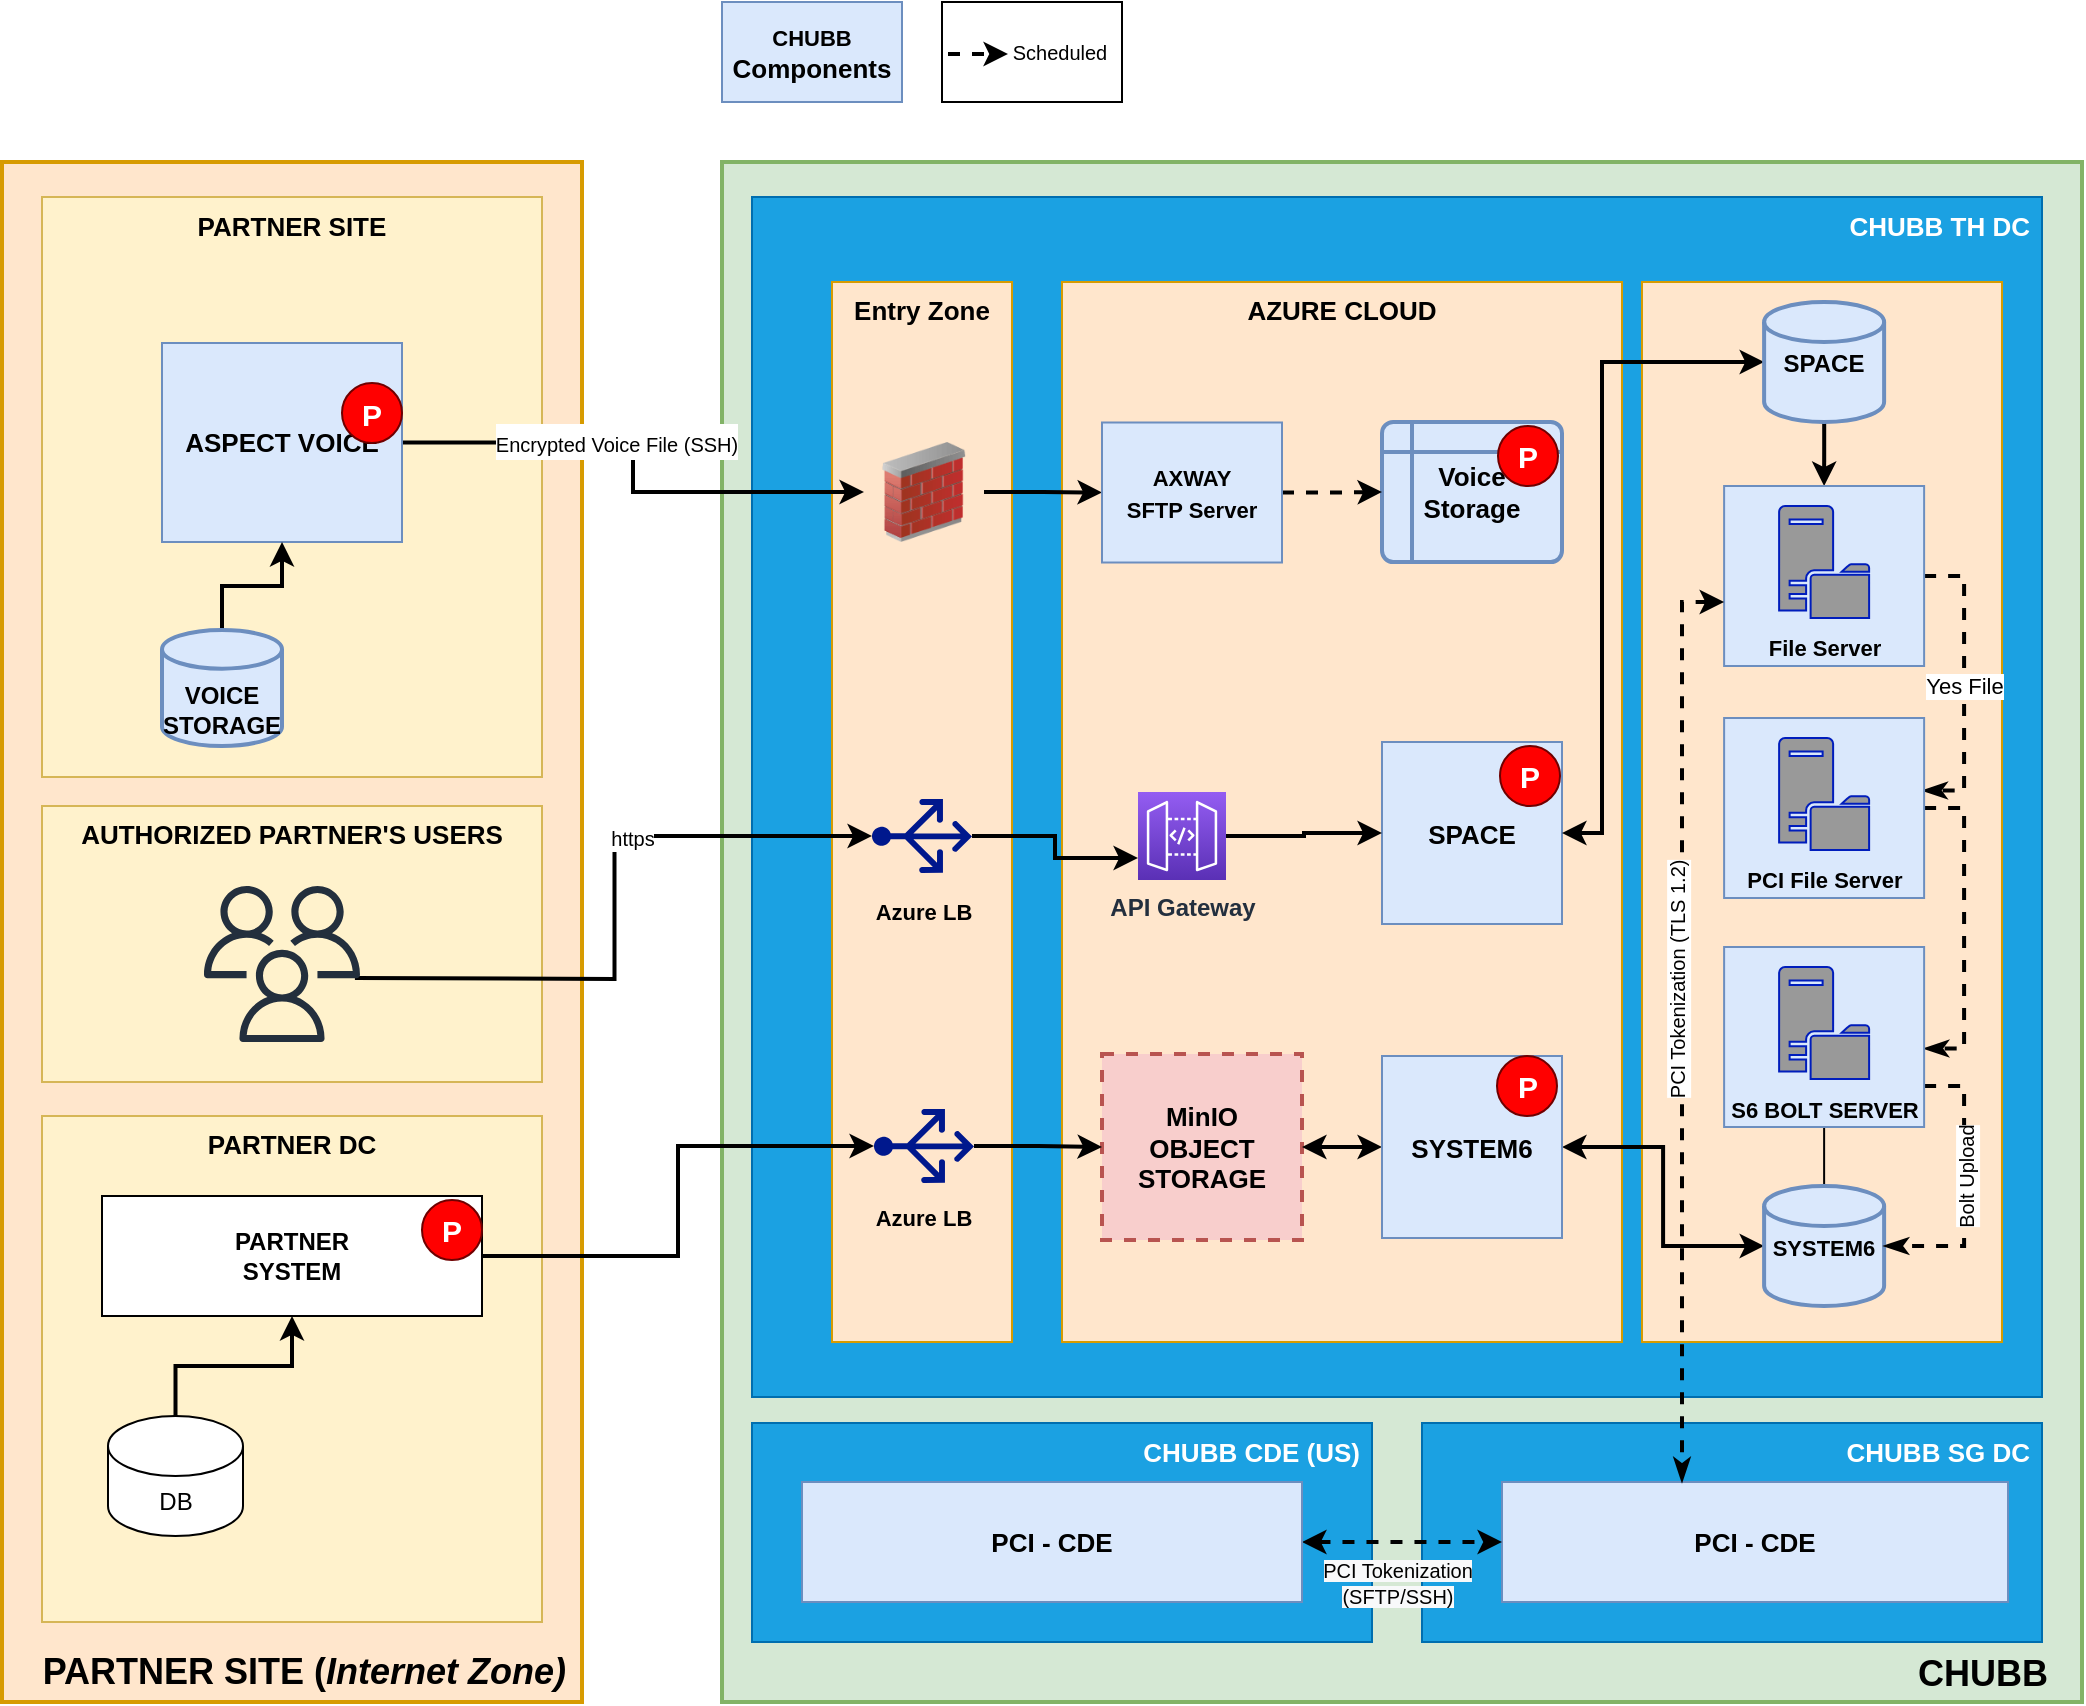 <mxfile version="18.2.0" type="github" pages="2">
  <diagram id="LbMPbOLTLOJZ_oI8mEUt" name="Page-1">
    <mxGraphModel dx="2881" dy="1089" grid="1" gridSize="10" guides="1" tooltips="1" connect="1" arrows="1" fold="1" page="1" pageScale="1" pageWidth="850" pageHeight="1100" math="0" shadow="0">
      <root>
        <mxCell id="0" />
        <mxCell id="1" parent="0" />
        <mxCell id="9tez9ft2qDIEydrpd0BH-69" value="" style="rounded=0;whiteSpace=wrap;html=1;fontSize=13;fontStyle=1" vertex="1" parent="1">
          <mxGeometry x="350" y="160" width="90" height="50" as="geometry" />
        </mxCell>
        <mxCell id="60L3j7kGqlktmhBH0rx--8" value="&lt;div style=&quot;&quot;&gt;&lt;span style=&quot;background-color: initial; font-size: 18px;&quot;&gt;&lt;b&gt;PARTNER SITE (&lt;i&gt;Internet Zone)&lt;/i&gt;&lt;/b&gt;&lt;/span&gt;&lt;/div&gt;" style="rounded=0;whiteSpace=wrap;html=1;fillColor=#ffe6cc;strokeColor=#d79b00;verticalAlign=bottom;align=right;spacingRight=6;spacingBottom=1;strokeWidth=2;" parent="1" vertex="1">
          <mxGeometry x="-120" y="240" width="290" height="770" as="geometry" />
        </mxCell>
        <mxCell id="60L3j7kGqlktmhBH0rx--2" value="PARTNER DC" style="rounded=0;whiteSpace=wrap;html=1;verticalAlign=top;fontStyle=1;fontSize=13;fillColor=#fff2cc;strokeColor=#d6b656;" parent="1" vertex="1">
          <mxGeometry x="-100" y="717" width="250" height="253" as="geometry" />
        </mxCell>
        <mxCell id="9tez9ft2qDIEydrpd0BH-59" style="edgeStyle=orthogonalEdgeStyle;rounded=0;orthogonalLoop=1;jettySize=auto;html=1;entryX=0.5;entryY=1;entryDx=0;entryDy=0;fontSize=13;fontColor=#000000;startArrow=none;startFill=0;strokeWidth=2;" edge="1" parent="1" source="60L3j7kGqlktmhBH0rx--3" target="60L3j7kGqlktmhBH0rx--6">
          <mxGeometry relative="1" as="geometry" />
        </mxCell>
        <mxCell id="60L3j7kGqlktmhBH0rx--3" value="DB" style="shape=cylinder3;whiteSpace=wrap;html=1;boundedLbl=1;backgroundOutline=1;size=15;" parent="1" vertex="1">
          <mxGeometry x="-67" y="867" width="67.5" height="60" as="geometry" />
        </mxCell>
        <mxCell id="60L3j7kGqlktmhBH0rx--6" value="&lt;b&gt;PARTNER&lt;br&gt;SYSTEM&lt;br&gt;&lt;/b&gt;" style="rounded=0;whiteSpace=wrap;html=1;" parent="1" vertex="1">
          <mxGeometry x="-70" y="757" width="190" height="60" as="geometry" />
        </mxCell>
        <mxCell id="60L3j7kGqlktmhBH0rx--12" value="CHUBB" style="rounded=0;whiteSpace=wrap;html=1;fillColor=#d5e8d4;strokeColor=#82b366;verticalAlign=bottom;align=right;fontStyle=1;spacingRight=15;fontSize=18;strokeWidth=2;" parent="1" vertex="1">
          <mxGeometry x="240" y="240" width="680" height="770" as="geometry" />
        </mxCell>
        <mxCell id="60L3j7kGqlktmhBH0rx--14" value="CHUBB TH DC" style="rounded=0;whiteSpace=wrap;html=1;verticalAlign=top;fontStyle=1;fontSize=13;fillColor=#1ba1e2;strokeColor=#006EAF;align=right;spacingRight=4;fontColor=#ffffff;" parent="1" vertex="1">
          <mxGeometry x="255.0" y="257.5" width="645" height="600" as="geometry" />
        </mxCell>
        <mxCell id="60L3j7kGqlktmhBH0rx--24" value="Entry Zone" style="rounded=0;whiteSpace=wrap;html=1;verticalAlign=top;fontStyle=1;fontSize=13;fillColor=#ffe6cc;strokeColor=#d79b00;" parent="1" vertex="1">
          <mxGeometry x="295" y="300" width="90" height="530" as="geometry" />
        </mxCell>
        <mxCell id="60L3j7kGqlktmhBH0rx--26" value="AZURE CLOUD" style="rounded=0;whiteSpace=wrap;html=1;verticalAlign=top;fontStyle=1;fontSize=13;fillColor=#ffe6cc;strokeColor=#d79b00;" parent="1" vertex="1">
          <mxGeometry x="410" y="300" width="280" height="530" as="geometry" />
        </mxCell>
        <mxCell id="60L3j7kGqlktmhBH0rx--28" value="" style="rounded=0;whiteSpace=wrap;html=1;verticalAlign=top;fontStyle=1;fontSize=13;fillColor=#ffe6cc;strokeColor=#d79b00;" parent="1" vertex="1">
          <mxGeometry x="700" y="300" width="180" height="530" as="geometry" />
        </mxCell>
        <mxCell id="60L3j7kGqlktmhBH0rx--29" value="SPACE" style="rounded=0;whiteSpace=wrap;html=1;fontSize=13;fillColor=#dae8fc;strokeColor=#6c8ebf;fontStyle=1" parent="1" vertex="1">
          <mxGeometry x="570" y="530" width="90" height="91" as="geometry" />
        </mxCell>
        <mxCell id="60L3j7kGqlktmhBH0rx--31" value="Voice&lt;br&gt;Storage" style="shape=internalStorage;whiteSpace=wrap;html=1;dx=15;dy=15;rounded=1;arcSize=8;strokeWidth=2;fontSize=13;fillColor=#dae8fc;strokeColor=#6c8ebf;fontStyle=1" parent="1" vertex="1">
          <mxGeometry x="570" y="370" width="90" height="70" as="geometry" />
        </mxCell>
        <mxCell id="9tez9ft2qDIEydrpd0BH-7" value="" style="edgeStyle=orthogonalEdgeStyle;rounded=0;orthogonalLoop=1;jettySize=auto;html=1;fontSize=15;fontColor=#000000;" edge="1" parent="1" source="60L3j7kGqlktmhBH0rx--32" target="60L3j7kGqlktmhBH0rx--61">
          <mxGeometry relative="1" as="geometry" />
        </mxCell>
        <mxCell id="9tez9ft2qDIEydrpd0BH-45" style="edgeStyle=orthogonalEdgeStyle;rounded=0;orthogonalLoop=1;jettySize=auto;html=1;fontSize=10;fontColor=#000000;startArrow=classic;startFill=1;strokeWidth=2;" edge="1" parent="1" source="60L3j7kGqlktmhBH0rx--32" target="9tez9ft2qDIEydrpd0BH-44">
          <mxGeometry relative="1" as="geometry" />
        </mxCell>
        <mxCell id="60L3j7kGqlktmhBH0rx--32" value="&lt;b&gt;&lt;span style=&quot;font-size: 11px;&quot;&gt;SYSTEM6&lt;/span&gt;&lt;br&gt;&lt;/b&gt;" style="strokeWidth=2;html=1;shape=mxgraph.flowchart.database;whiteSpace=wrap;fontSize=13;fillColor=#dae8fc;verticalAlign=middle;strokeColor=#6c8ebf;" parent="1" vertex="1">
          <mxGeometry x="761.06" y="752" width="60" height="60" as="geometry" />
        </mxCell>
        <mxCell id="9tez9ft2qDIEydrpd0BH-17" style="edgeStyle=orthogonalEdgeStyle;rounded=0;orthogonalLoop=1;jettySize=auto;html=1;entryX=0.5;entryY=0;entryDx=0;entryDy=0;fontSize=15;fontColor=#000000;strokeWidth=2;" edge="1" parent="1" source="60L3j7kGqlktmhBH0rx--33" target="60L3j7kGqlktmhBH0rx--56">
          <mxGeometry relative="1" as="geometry" />
        </mxCell>
        <mxCell id="9tez9ft2qDIEydrpd0BH-43" style="edgeStyle=orthogonalEdgeStyle;rounded=0;orthogonalLoop=1;jettySize=auto;html=1;entryX=1;entryY=0.5;entryDx=0;entryDy=0;fontSize=10;fontColor=#000000;startArrow=classic;startFill=1;strokeWidth=2;" edge="1" parent="1" source="60L3j7kGqlktmhBH0rx--33" target="60L3j7kGqlktmhBH0rx--29">
          <mxGeometry relative="1" as="geometry">
            <Array as="points">
              <mxPoint x="680" y="340" />
              <mxPoint x="680" y="576" />
            </Array>
          </mxGeometry>
        </mxCell>
        <mxCell id="60L3j7kGqlktmhBH0rx--33" value="&lt;span style=&quot;font-size: 12px;&quot;&gt;&lt;b&gt;SPACE&lt;/b&gt;&lt;/span&gt;" style="strokeWidth=2;html=1;shape=mxgraph.flowchart.database;whiteSpace=wrap;fontSize=13;fillColor=#dae8fc;verticalAlign=middle;strokeColor=#6c8ebf;" parent="1" vertex="1">
          <mxGeometry x="761.06" y="310" width="60" height="60" as="geometry" />
        </mxCell>
        <mxCell id="9tez9ft2qDIEydrpd0BH-55" style="edgeStyle=orthogonalEdgeStyle;rounded=0;orthogonalLoop=1;jettySize=auto;html=1;fontSize=13;fontColor=#000000;startArrow=none;startFill=0;strokeWidth=2;" edge="1" parent="1" source="60L3j7kGqlktmhBH0rx--34" target="60L3j7kGqlktmhBH0rx--29">
          <mxGeometry relative="1" as="geometry" />
        </mxCell>
        <mxCell id="60L3j7kGqlktmhBH0rx--34" value="&lt;b&gt;API Gateway&lt;/b&gt;" style="sketch=0;points=[[0,0,0],[0.25,0,0],[0.5,0,0],[0.75,0,0],[1,0,0],[0,1,0],[0.25,1,0],[0.5,1,0],[0.75,1,0],[1,1,0],[0,0.25,0],[0,0.5,0],[0,0.75,0],[1,0.25,0],[1,0.5,0],[1,0.75,0]];outlineConnect=0;fontColor=#232F3E;gradientColor=#945DF2;gradientDirection=north;fillColor=#5A30B5;strokeColor=#ffffff;dashed=0;verticalLabelPosition=bottom;verticalAlign=top;align=center;html=1;fontSize=12;fontStyle=0;aspect=fixed;shape=mxgraph.aws4.resourceIcon;resIcon=mxgraph.aws4.api_gateway;" parent="1" vertex="1">
          <mxGeometry x="448" y="555" width="44" height="44" as="geometry" />
        </mxCell>
        <mxCell id="60L3j7kGqlktmhBH0rx--41" value="CHUBB SG DC" style="rounded=0;whiteSpace=wrap;html=1;verticalAlign=top;fontStyle=1;fontSize=13;fillColor=#1ba1e2;strokeColor=#006EAF;align=right;spacingRight=4;fontColor=#ffffff;" parent="1" vertex="1">
          <mxGeometry x="590" y="870.5" width="310" height="109.5" as="geometry" />
        </mxCell>
        <mxCell id="60L3j7kGqlktmhBH0rx--42" value="CHUBB CDE (US)" style="rounded=0;whiteSpace=wrap;html=1;verticalAlign=top;fontStyle=1;fontSize=13;fillColor=#1ba1e2;strokeColor=#006EAF;align=right;spacingRight=4;fontColor=#ffffff;" parent="1" vertex="1">
          <mxGeometry x="255" y="870.5" width="310" height="109.5" as="geometry" />
        </mxCell>
        <mxCell id="60L3j7kGqlktmhBH0rx--43" value="&lt;b&gt;PCI - CDE&lt;/b&gt;" style="rounded=0;whiteSpace=wrap;html=1;fontSize=13;fillColor=#dae8fc;strokeColor=#6c8ebf;" parent="1" vertex="1">
          <mxGeometry x="630" y="900" width="253" height="60" as="geometry" />
        </mxCell>
        <mxCell id="9tez9ft2qDIEydrpd0BH-39" style="edgeStyle=orthogonalEdgeStyle;rounded=0;orthogonalLoop=1;jettySize=auto;html=1;entryX=0;entryY=0.5;entryDx=0;entryDy=0;fontSize=11;fontColor=#000000;strokeWidth=2;startArrow=classic;startFill=1;dashed=1;" edge="1" parent="1" source="60L3j7kGqlktmhBH0rx--45" target="60L3j7kGqlktmhBH0rx--43">
          <mxGeometry relative="1" as="geometry" />
        </mxCell>
        <mxCell id="60L3j7kGqlktmhBH0rx--45" value="&lt;b&gt;PCI - CDE&lt;/b&gt;" style="rounded=0;whiteSpace=wrap;html=1;fontSize=13;fillColor=#dae8fc;strokeColor=#6c8ebf;" parent="1" vertex="1">
          <mxGeometry x="280" y="900" width="250" height="60" as="geometry" />
        </mxCell>
        <mxCell id="60L3j7kGqlktmhBH0rx--72" value="Yes File" style="edgeStyle=orthogonalEdgeStyle;rounded=0;orthogonalLoop=1;jettySize=auto;html=1;fontSize=11;startArrow=none;startFill=0;endArrow=classicThin;endFill=1;strokeWidth=2;entryX=0.993;entryY=0.403;entryDx=0;entryDy=0;entryPerimeter=0;dashed=1;" parent="1" source="60L3j7kGqlktmhBH0rx--56" target="60L3j7kGqlktmhBH0rx--58" edge="1">
          <mxGeometry x="0.013" relative="1" as="geometry">
            <Array as="points">
              <mxPoint x="861.06" y="447" />
              <mxPoint x="861.06" y="554" />
            </Array>
            <mxPoint as="offset" />
          </mxGeometry>
        </mxCell>
        <mxCell id="60L3j7kGqlktmhBH0rx--56" value="" style="rounded=0;whiteSpace=wrap;html=1;labelBackgroundColor=default;fontSize=10;strokeColor=#6c8ebf;strokeWidth=1;fillColor=#dae8fc;fontStyle=1" parent="1" vertex="1">
          <mxGeometry x="741.06" y="402" width="100" height="90" as="geometry" />
        </mxCell>
        <mxCell id="60L3j7kGqlktmhBH0rx--57" value="&lt;font color=&quot;#000000&quot; style=&quot;font-size: 11px;&quot;&gt;&lt;b&gt;File Server&lt;/b&gt;&lt;/font&gt;" style="sketch=0;pointerEvents=1;shadow=0;dashed=0;html=1;strokeColor=#001DBC;fillColor=#999999;labelPosition=center;verticalLabelPosition=bottom;verticalAlign=top;outlineConnect=0;align=center;shape=mxgraph.office.servers.file_server;fontSize=13;fontColor=#ffffff;" parent="1" vertex="1">
          <mxGeometry x="768.56" y="412" width="45" height="56" as="geometry" />
        </mxCell>
        <mxCell id="60L3j7kGqlktmhBH0rx--69" style="edgeStyle=orthogonalEdgeStyle;rounded=0;orthogonalLoop=1;jettySize=auto;html=1;entryX=1;entryY=0.564;entryDx=0;entryDy=0;entryPerimeter=0;fontSize=11;startArrow=none;startFill=0;endArrow=classicThin;endFill=1;strokeWidth=2;dashed=1;" parent="1" source="60L3j7kGqlktmhBH0rx--58" target="60L3j7kGqlktmhBH0rx--60" edge="1">
          <mxGeometry relative="1" as="geometry">
            <Array as="points">
              <mxPoint x="861.06" y="563" />
              <mxPoint x="861.06" y="683" />
            </Array>
          </mxGeometry>
        </mxCell>
        <mxCell id="60L3j7kGqlktmhBH0rx--71" style="edgeStyle=orthogonalEdgeStyle;rounded=0;orthogonalLoop=1;jettySize=auto;html=1;fontSize=11;startArrow=classic;startFill=1;endArrow=classicThin;endFill=1;strokeWidth=2;dashed=1;" parent="1" source="60L3j7kGqlktmhBH0rx--56" target="60L3j7kGqlktmhBH0rx--43" edge="1">
          <mxGeometry relative="1" as="geometry">
            <Array as="points">
              <mxPoint x="720" y="460" />
            </Array>
          </mxGeometry>
        </mxCell>
        <mxCell id="60L3j7kGqlktmhBH0rx--81" value="PCI Tokenization (TLS 1.2)" style="edgeLabel;html=1;align=center;verticalAlign=middle;resizable=0;points=[];fontSize=10;rotation=270;" parent="60L3j7kGqlktmhBH0rx--71" vertex="1" connectable="0">
          <mxGeometry x="-0.089" y="-3" relative="1" as="geometry">
            <mxPoint as="offset" />
          </mxGeometry>
        </mxCell>
        <mxCell id="60L3j7kGqlktmhBH0rx--58" value="" style="rounded=0;whiteSpace=wrap;html=1;labelBackgroundColor=default;fontSize=10;strokeColor=#6c8ebf;strokeWidth=1;fillColor=#dae8fc;" parent="1" vertex="1">
          <mxGeometry x="741.06" y="518" width="100" height="90" as="geometry" />
        </mxCell>
        <mxCell id="60L3j7kGqlktmhBH0rx--59" value="&lt;font style=&quot;font-size: 11px;&quot;&gt;&lt;b&gt;PCI File Server&lt;/b&gt;&lt;/font&gt;" style="sketch=0;pointerEvents=1;shadow=0;dashed=0;html=1;strokeColor=#001DBC;fillColor=#999999;labelPosition=center;verticalLabelPosition=bottom;verticalAlign=top;outlineConnect=0;align=center;shape=mxgraph.office.servers.file_server;fontSize=13;" parent="1" vertex="1">
          <mxGeometry x="768.56" y="528" width="45" height="56" as="geometry" />
        </mxCell>
        <mxCell id="60L3j7kGqlktmhBH0rx--74" style="edgeStyle=orthogonalEdgeStyle;rounded=0;orthogonalLoop=1;jettySize=auto;html=1;entryX=1;entryY=0.5;entryDx=0;entryDy=0;entryPerimeter=0;fontSize=10;startArrow=none;startFill=0;endArrow=classicThin;endFill=1;strokeWidth=2;dashed=1;" parent="1" source="60L3j7kGqlktmhBH0rx--60" target="60L3j7kGqlktmhBH0rx--32" edge="1">
          <mxGeometry relative="1" as="geometry">
            <Array as="points">
              <mxPoint x="861.06" y="702" />
              <mxPoint x="861.06" y="782" />
            </Array>
          </mxGeometry>
        </mxCell>
        <mxCell id="60L3j7kGqlktmhBH0rx--75" value="Bolt Upload" style="edgeLabel;html=1;align=center;verticalAlign=middle;resizable=0;points=[];fontSize=10;rotation=270;" parent="60L3j7kGqlktmhBH0rx--74" vertex="1" connectable="0">
          <mxGeometry x="-0.062" y="1" relative="1" as="geometry">
            <mxPoint as="offset" />
          </mxGeometry>
        </mxCell>
        <mxCell id="60L3j7kGqlktmhBH0rx--60" value="" style="rounded=0;whiteSpace=wrap;html=1;labelBackgroundColor=default;fontSize=10;strokeColor=#6c8ebf;strokeWidth=1;fillColor=#dae8fc;" parent="1" vertex="1">
          <mxGeometry x="741.06" y="632.5" width="100" height="90" as="geometry" />
        </mxCell>
        <mxCell id="60L3j7kGqlktmhBH0rx--61" value="&lt;font style=&quot;font-size: 11px;&quot;&gt;&lt;b&gt;S6 BOLT SERVER&lt;/b&gt;&lt;/font&gt;" style="sketch=0;pointerEvents=1;shadow=0;dashed=0;html=1;strokeColor=#001DBC;fillColor=#999999;labelPosition=center;verticalLabelPosition=bottom;verticalAlign=top;outlineConnect=0;align=center;shape=mxgraph.office.servers.file_server;fontSize=13;" parent="1" vertex="1">
          <mxGeometry x="768.56" y="642.5" width="45" height="56" as="geometry" />
        </mxCell>
        <mxCell id="9tez9ft2qDIEydrpd0BH-3" value="&lt;span style=&quot;font-size: 15px;&quot;&gt;P&lt;/span&gt;" style="ellipse;whiteSpace=wrap;html=1;aspect=fixed;fillColor=#FF0000;fontColor=#ffffff;strokeColor=#6F0000;fontSize=15;fontStyle=1" vertex="1" parent="1">
          <mxGeometry x="628" y="372" width="30" height="30" as="geometry" />
        </mxCell>
        <mxCell id="9tez9ft2qDIEydrpd0BH-4" value="PARTNER SITE" style="rounded=0;whiteSpace=wrap;html=1;verticalAlign=top;fontStyle=1;fontSize=13;fillColor=#fff2cc;strokeColor=#d6b656;" vertex="1" parent="1">
          <mxGeometry x="-100" y="257.5" width="250" height="290" as="geometry" />
        </mxCell>
        <mxCell id="9tez9ft2qDIEydrpd0BH-11" style="edgeStyle=orthogonalEdgeStyle;rounded=0;orthogonalLoop=1;jettySize=auto;html=1;entryX=0;entryY=0.5;entryDx=0;entryDy=0;fontSize=15;fontColor=#000000;strokeWidth=2;" edge="1" parent="1" source="9tez9ft2qDIEydrpd0BH-5" target="9tez9ft2qDIEydrpd0BH-10">
          <mxGeometry relative="1" as="geometry" />
        </mxCell>
        <mxCell id="9tez9ft2qDIEydrpd0BH-33" value="&lt;font style=&quot;font-size: 10px;&quot;&gt;Encrypted Voice File (SSH)&lt;/font&gt;" style="edgeLabel;html=1;align=center;verticalAlign=middle;resizable=0;points=[];fontSize=15;fontColor=#000000;" vertex="1" connectable="0" parent="9tez9ft2qDIEydrpd0BH-11">
          <mxGeometry x="-0.167" y="2" relative="1" as="geometry">
            <mxPoint as="offset" />
          </mxGeometry>
        </mxCell>
        <mxCell id="9tez9ft2qDIEydrpd0BH-5" value="&lt;b style=&quot;font-size: 13px;&quot;&gt;ASPECT VOICE&lt;/b&gt;" style="rounded=0;whiteSpace=wrap;html=1;fontSize=13;fillColor=#dae8fc;strokeColor=#6c8ebf;" vertex="1" parent="1">
          <mxGeometry x="-40" y="330.5" width="120" height="99.5" as="geometry" />
        </mxCell>
        <mxCell id="9tez9ft2qDIEydrpd0BH-58" style="edgeStyle=orthogonalEdgeStyle;rounded=0;orthogonalLoop=1;jettySize=auto;html=1;entryX=0.5;entryY=1;entryDx=0;entryDy=0;fontSize=13;fontColor=#000000;startArrow=none;startFill=0;strokeWidth=2;" edge="1" parent="1" source="9tez9ft2qDIEydrpd0BH-6" target="9tez9ft2qDIEydrpd0BH-5">
          <mxGeometry relative="1" as="geometry" />
        </mxCell>
        <mxCell id="9tez9ft2qDIEydrpd0BH-6" value="&lt;span style=&quot;font-size: 12px;&quot;&gt;&lt;b&gt;VOICE&lt;br&gt;STORAGE&lt;/b&gt;&lt;/span&gt;" style="strokeWidth=2;html=1;shape=mxgraph.flowchart.database;whiteSpace=wrap;fontSize=13;fillColor=#dae8fc;verticalAlign=bottom;strokeColor=#6c8ebf;" vertex="1" parent="1">
          <mxGeometry x="-40" y="474" width="60" height="58" as="geometry" />
        </mxCell>
        <mxCell id="9tez9ft2qDIEydrpd0BH-8" value="&lt;span style=&quot;font-size: 15px;&quot;&gt;P&lt;/span&gt;" style="ellipse;whiteSpace=wrap;html=1;aspect=fixed;fillColor=#FF0000;fontColor=#ffffff;strokeColor=#6F0000;fontSize=15;fontStyle=1" vertex="1" parent="1">
          <mxGeometry x="50" y="350.5" width="30" height="30" as="geometry" />
        </mxCell>
        <mxCell id="9tez9ft2qDIEydrpd0BH-35" style="edgeStyle=orthogonalEdgeStyle;rounded=0;orthogonalLoop=1;jettySize=auto;html=1;fontSize=11;fontColor=#000000;strokeWidth=2;" edge="1" parent="1" source="9tez9ft2qDIEydrpd0BH-10" target="9tez9ft2qDIEydrpd0BH-34">
          <mxGeometry relative="1" as="geometry" />
        </mxCell>
        <mxCell id="9tez9ft2qDIEydrpd0BH-10" value="" style="image;html=1;image=img/lib/clip_art/networking/Firewall_02_128x128.png;fontSize=13;fillColor=default;" vertex="1" parent="1">
          <mxGeometry x="311" y="380" width="60" height="50" as="geometry" />
        </mxCell>
        <mxCell id="9tez9ft2qDIEydrpd0BH-18" value="&lt;span style=&quot;font-size: 15px;&quot;&gt;P&lt;/span&gt;" style="ellipse;whiteSpace=wrap;html=1;aspect=fixed;fillColor=#FF0000;fontColor=#ffffff;strokeColor=#6F0000;fontSize=15;fontStyle=1" vertex="1" parent="1">
          <mxGeometry x="629" y="532" width="30" height="30" as="geometry" />
        </mxCell>
        <mxCell id="9tez9ft2qDIEydrpd0BH-22" style="edgeStyle=orthogonalEdgeStyle;rounded=0;orthogonalLoop=1;jettySize=auto;html=1;entryX=0;entryY=0.75;entryDx=0;entryDy=0;entryPerimeter=0;fontSize=15;fontColor=#000000;strokeWidth=2;" edge="1" parent="1" source="9tez9ft2qDIEydrpd0BH-21" target="60L3j7kGqlktmhBH0rx--34">
          <mxGeometry relative="1" as="geometry" />
        </mxCell>
        <mxCell id="9tez9ft2qDIEydrpd0BH-21" value="" style="sketch=0;aspect=fixed;pointerEvents=1;shadow=0;dashed=0;html=1;strokeColor=none;labelPosition=center;verticalLabelPosition=bottom;verticalAlign=top;align=center;fillColor=#00188D;shape=mxgraph.azure.load_balancer_generic;fontSize=15;fontColor=#000000;rotation=-90;" vertex="1" parent="1">
          <mxGeometry x="321.5" y="552" width="37" height="50" as="geometry" />
        </mxCell>
        <mxCell id="9tez9ft2qDIEydrpd0BH-27" value="" style="sketch=0;outlineConnect=0;fontColor=#232F3E;gradientColor=none;fillColor=#232F3D;strokeColor=none;dashed=0;verticalLabelPosition=bottom;verticalAlign=top;align=center;html=1;fontSize=12;fontStyle=0;aspect=fixed;pointerEvents=1;shape=mxgraph.aws4.user;" vertex="1" parent="1">
          <mxGeometry x="-23" y="584" width="78" height="78" as="geometry" />
        </mxCell>
        <mxCell id="9tez9ft2qDIEydrpd0BH-28" value="AUTHORIZED PARTNER&#39;S USERS" style="rounded=0;whiteSpace=wrap;html=1;verticalAlign=top;fontStyle=1;fontSize=13;fillColor=#fff2cc;strokeColor=#d6b656;" vertex="1" parent="1">
          <mxGeometry x="-100" y="562" width="250" height="138" as="geometry" />
        </mxCell>
        <mxCell id="9tez9ft2qDIEydrpd0BH-31" style="edgeStyle=orthogonalEdgeStyle;rounded=0;orthogonalLoop=1;jettySize=auto;html=1;entryX=0.5;entryY=0;entryDx=0;entryDy=0;entryPerimeter=0;fontSize=15;fontColor=#000000;strokeWidth=2;" edge="1" parent="1" target="9tez9ft2qDIEydrpd0BH-21">
          <mxGeometry relative="1" as="geometry">
            <mxPoint x="56.455" y="648.0" as="sourcePoint" />
          </mxGeometry>
        </mxCell>
        <mxCell id="9tez9ft2qDIEydrpd0BH-32" value="https" style="edgeLabel;html=1;align=center;verticalAlign=middle;resizable=0;points=[];fontSize=10;fontColor=#000000;" vertex="1" connectable="0" parent="9tez9ft2qDIEydrpd0BH-31">
          <mxGeometry x="0.269" y="-1" relative="1" as="geometry">
            <mxPoint as="offset" />
          </mxGeometry>
        </mxCell>
        <mxCell id="9tez9ft2qDIEydrpd0BH-36" style="edgeStyle=orthogonalEdgeStyle;rounded=0;orthogonalLoop=1;jettySize=auto;html=1;fontSize=11;fontColor=#000000;strokeWidth=2;dashed=1;" edge="1" parent="1" source="9tez9ft2qDIEydrpd0BH-34" target="60L3j7kGqlktmhBH0rx--31">
          <mxGeometry relative="1" as="geometry" />
        </mxCell>
        <mxCell id="9tez9ft2qDIEydrpd0BH-34" value="&lt;font style=&quot;font-size: 11px;&quot;&gt;AXWAY&lt;br&gt;SFTP Server&lt;/font&gt;" style="rounded=0;whiteSpace=wrap;html=1;fontSize=13;fillColor=#dae8fc;strokeColor=#6c8ebf;fontStyle=1" vertex="1" parent="1">
          <mxGeometry x="430" y="370.25" width="90" height="70" as="geometry" />
        </mxCell>
        <mxCell id="9tez9ft2qDIEydrpd0BH-38" value="&lt;font style=&quot;font-size: 10px;&quot;&gt;&lt;span style=&quot;color: rgb(0, 0, 0); font-family: Helvetica; font-style: normal; font-variant-ligatures: normal; font-variant-caps: normal; font-weight: 400; letter-spacing: normal; orphans: 2; text-indent: 0px; text-transform: none; widows: 2; word-spacing: 0px; -webkit-text-stroke-width: 0px; background-color: rgb(248, 249, 250); text-decoration-thickness: initial; text-decoration-style: initial; text-decoration-color: initial; float: none; display: inline !important;&quot;&gt;PCI Tokenization&lt;/span&gt;&lt;br style=&quot;color: rgb(0, 0, 0); font-family: Helvetica; font-style: normal; font-variant-ligatures: normal; font-variant-caps: normal; font-weight: 400; letter-spacing: normal; orphans: 2; text-indent: 0px; text-transform: none; widows: 2; word-spacing: 0px; -webkit-text-stroke-width: 0px; background-color: rgb(248, 249, 250); text-decoration-thickness: initial; text-decoration-style: initial; text-decoration-color: initial;&quot;&gt;&lt;span style=&quot;color: rgb(0, 0, 0); font-family: Helvetica; font-style: normal; font-variant-ligatures: normal; font-variant-caps: normal; font-weight: 400; letter-spacing: normal; orphans: 2; text-indent: 0px; text-transform: none; widows: 2; word-spacing: 0px; -webkit-text-stroke-width: 0px; background-color: rgb(248, 249, 250); text-decoration-thickness: initial; text-decoration-style: initial; text-decoration-color: initial; float: none; display: inline !important;&quot;&gt;(SFTP/SSH)&lt;/span&gt;&lt;/font&gt;" style="text;whiteSpace=wrap;html=1;fontSize=11;fontColor=#000000;align=center;" vertex="1" parent="1">
          <mxGeometry x="527.5" y="931" width="100" height="40" as="geometry" />
        </mxCell>
        <mxCell id="9tez9ft2qDIEydrpd0BH-40" value="&lt;span style=&quot;font-size: 13px;&quot;&gt;&lt;span style=&quot;font-size: 13px;&quot;&gt;MinIO&lt;br style=&quot;font-size: 13px;&quot;&gt;&lt;/span&gt;&lt;/span&gt;OBJECT STORAGE" style="rounded=0;whiteSpace=wrap;html=1;dashed=1;fontSize=13;strokeColor=#b85450;strokeWidth=2;fillColor=#f8cecc;fontStyle=1" vertex="1" parent="1">
          <mxGeometry x="430" y="686" width="100" height="93" as="geometry" />
        </mxCell>
        <mxCell id="9tez9ft2qDIEydrpd0BH-47" style="edgeStyle=orthogonalEdgeStyle;rounded=0;orthogonalLoop=1;jettySize=auto;html=1;fontSize=10;fontColor=#000000;startArrow=classic;startFill=1;strokeWidth=2;" edge="1" parent="1" source="9tez9ft2qDIEydrpd0BH-44" target="9tez9ft2qDIEydrpd0BH-40">
          <mxGeometry relative="1" as="geometry" />
        </mxCell>
        <mxCell id="9tez9ft2qDIEydrpd0BH-44" value="SYSTEM6" style="rounded=0;whiteSpace=wrap;html=1;fontSize=13;fillColor=#dae8fc;strokeColor=#6c8ebf;fontStyle=1" vertex="1" parent="1">
          <mxGeometry x="570" y="687" width="90" height="91" as="geometry" />
        </mxCell>
        <mxCell id="9tez9ft2qDIEydrpd0BH-46" value="&lt;span style=&quot;font-size: 15px;&quot;&gt;P&lt;/span&gt;" style="ellipse;whiteSpace=wrap;html=1;aspect=fixed;fillColor=#FF0000;fontColor=#ffffff;strokeColor=#6F0000;fontSize=15;fontStyle=1" vertex="1" parent="1">
          <mxGeometry x="627.5" y="687" width="30" height="30" as="geometry" />
        </mxCell>
        <mxCell id="9tez9ft2qDIEydrpd0BH-50" value="&lt;span style=&quot;font-size: 15px;&quot;&gt;P&lt;/span&gt;" style="ellipse;whiteSpace=wrap;html=1;aspect=fixed;fillColor=#FF0000;fontColor=#ffffff;strokeColor=#6F0000;fontSize=15;fontStyle=1" vertex="1" parent="1">
          <mxGeometry x="90" y="759" width="30" height="30" as="geometry" />
        </mxCell>
        <mxCell id="9tez9ft2qDIEydrpd0BH-53" value="" style="sketch=0;outlineConnect=0;fontColor=#232F3E;gradientColor=none;fillColor=#232F3D;strokeColor=none;dashed=0;verticalLabelPosition=bottom;verticalAlign=top;align=center;html=1;fontSize=12;fontStyle=0;aspect=fixed;pointerEvents=1;shape=mxgraph.aws4.users;" vertex="1" parent="1">
          <mxGeometry x="-19" y="602" width="78" height="78" as="geometry" />
        </mxCell>
        <mxCell id="9tez9ft2qDIEydrpd0BH-64" style="edgeStyle=orthogonalEdgeStyle;rounded=0;orthogonalLoop=1;jettySize=auto;html=1;entryX=0;entryY=0.5;entryDx=0;entryDy=0;fontSize=13;fontColor=#000000;startArrow=none;startFill=0;strokeWidth=2;" edge="1" parent="1" source="9tez9ft2qDIEydrpd0BH-60" target="9tez9ft2qDIEydrpd0BH-40">
          <mxGeometry relative="1" as="geometry" />
        </mxCell>
        <mxCell id="9tez9ft2qDIEydrpd0BH-60" value="" style="sketch=0;aspect=fixed;pointerEvents=1;shadow=0;dashed=0;html=1;strokeColor=none;labelPosition=center;verticalLabelPosition=bottom;verticalAlign=top;align=center;fillColor=#00188D;shape=mxgraph.azure.load_balancer_generic;fontSize=15;fontColor=#000000;rotation=-90;" vertex="1" parent="1">
          <mxGeometry x="322.5" y="707" width="37" height="50" as="geometry" />
        </mxCell>
        <mxCell id="9tez9ft2qDIEydrpd0BH-63" style="edgeStyle=orthogonalEdgeStyle;rounded=0;orthogonalLoop=1;jettySize=auto;html=1;entryX=0.5;entryY=0;entryDx=0;entryDy=0;entryPerimeter=0;fontSize=13;fontColor=#000000;startArrow=none;startFill=0;strokeWidth=2;" edge="1" parent="1" source="60L3j7kGqlktmhBH0rx--6" target="9tez9ft2qDIEydrpd0BH-60">
          <mxGeometry relative="1" as="geometry" />
        </mxCell>
        <mxCell id="9tez9ft2qDIEydrpd0BH-65" value="&lt;font style=&quot;font-size: 11px;&quot;&gt;&lt;b&gt;Azure LB&lt;/b&gt;&lt;/font&gt;" style="text;html=1;strokeColor=none;fillColor=none;align=center;verticalAlign=middle;whiteSpace=wrap;rounded=0;dashed=1;fontSize=13;fontColor=#000000;" vertex="1" parent="1">
          <mxGeometry x="311" y="752" width="60" height="30" as="geometry" />
        </mxCell>
        <mxCell id="9tez9ft2qDIEydrpd0BH-66" value="&lt;font style=&quot;font-size: 11px;&quot;&gt;&lt;b&gt;Azure LB&lt;/b&gt;&lt;/font&gt;" style="text;html=1;strokeColor=none;fillColor=none;align=center;verticalAlign=middle;whiteSpace=wrap;rounded=0;dashed=1;fontSize=13;fontColor=#000000;" vertex="1" parent="1">
          <mxGeometry x="311" y="599" width="60" height="30" as="geometry" />
        </mxCell>
        <mxCell id="9tez9ft2qDIEydrpd0BH-67" value="&lt;span style=&quot;font-size: 11px;&quot;&gt;CHUBB&lt;br&gt;&lt;/span&gt;Components" style="rounded=0;whiteSpace=wrap;html=1;fontSize=13;fillColor=#dae8fc;strokeColor=#6c8ebf;fontStyle=1" vertex="1" parent="1">
          <mxGeometry x="240" y="160" width="90" height="50" as="geometry" />
        </mxCell>
        <mxCell id="9tez9ft2qDIEydrpd0BH-68" value="" style="group" vertex="1" connectable="0" parent="1">
          <mxGeometry x="353" y="170" width="86" height="30" as="geometry" />
        </mxCell>
        <mxCell id="60L3j7kGqlktmhBH0rx--78" value="" style="endArrow=classic;startArrow=none;html=1;rounded=0;dashed=1;fontSize=10;strokeWidth=2;startFill=0;" parent="9tez9ft2qDIEydrpd0BH-68" edge="1">
          <mxGeometry width="50" height="50" relative="1" as="geometry">
            <mxPoint y="16" as="sourcePoint" />
            <mxPoint x="30" y="16" as="targetPoint" />
          </mxGeometry>
        </mxCell>
        <mxCell id="60L3j7kGqlktmhBH0rx--80" value="Scheduled" style="text;html=1;strokeColor=none;fillColor=none;align=center;verticalAlign=middle;whiteSpace=wrap;rounded=0;labelBackgroundColor=default;fontSize=10;" parent="9tez9ft2qDIEydrpd0BH-68" vertex="1">
          <mxGeometry x="26" width="60" height="30" as="geometry" />
        </mxCell>
      </root>
    </mxGraphModel>
  </diagram>
  <diagram id="WAaLMmotSGiKx8v6vUPc" name="Page-2">
    <mxGraphModel dx="2347" dy="-298" grid="1" gridSize="10" guides="1" tooltips="1" connect="1" arrows="1" fold="1" page="1" pageScale="1" pageWidth="850" pageHeight="1100" math="0" shadow="0">
      <root>
        <mxCell id="0" />
        <mxCell id="1" parent="0" />
        <mxCell id="V9gF8Gj1jHOLIfINLrV6-104" value="" style="rounded=0;whiteSpace=wrap;html=1;dashed=1;fontSize=11;fontColor=#000000;strokeColor=#000000;strokeWidth=2;fillColor=default;perimeterSpacing=11;" vertex="1" parent="1">
          <mxGeometry x="-450" y="1310" width="1150" height="890" as="geometry" />
        </mxCell>
        <mxCell id="V9gF8Gj1jHOLIfINLrV6-2" value="&lt;div style=&quot;&quot;&gt;&lt;span style=&quot;background-color: initial; font-size: 18px;&quot;&gt;&lt;b&gt;PARTNER SITE (&lt;i&gt;Internet Zone)&lt;/i&gt;&lt;/b&gt;&lt;/span&gt;&lt;/div&gt;" style="rounded=0;whiteSpace=wrap;html=1;fillColor=#ffe6cc;strokeColor=#d79b00;verticalAlign=bottom;align=right;spacingRight=6;spacingBottom=1;strokeWidth=2;" vertex="1" parent="1">
          <mxGeometry x="-410" y="1340" width="320" height="770" as="geometry" />
        </mxCell>
        <mxCell id="V9gF8Gj1jHOLIfINLrV6-3" value="PARTNER DC" style="rounded=0;whiteSpace=wrap;html=1;verticalAlign=top;fontStyle=1;fontSize=13;fillColor=#fff2cc;strokeColor=#d6b656;" vertex="1" parent="1">
          <mxGeometry x="-380" y="1830" width="270" height="240" as="geometry" />
        </mxCell>
        <mxCell id="V9gF8Gj1jHOLIfINLrV6-5" value="DB" style="shape=cylinder3;whiteSpace=wrap;html=1;boundedLbl=1;backgroundOutline=1;size=15;" vertex="1" parent="1">
          <mxGeometry x="-327" y="1990" width="67.5" height="60" as="geometry" />
        </mxCell>
        <mxCell id="V9gF8Gj1jHOLIfINLrV6-6" value="&lt;b&gt;PARTNER&lt;br&gt;SYSTEM&lt;br&gt;&lt;/b&gt;" style="rounded=0;whiteSpace=wrap;html=1;" vertex="1" parent="1">
          <mxGeometry x="-330" y="1880" width="190" height="60" as="geometry" />
        </mxCell>
        <mxCell id="V9gF8Gj1jHOLIfINLrV6-4" style="edgeStyle=orthogonalEdgeStyle;rounded=0;orthogonalLoop=1;jettySize=auto;html=1;entryX=0.5;entryY=1;entryDx=0;entryDy=0;fontSize=13;fontColor=#000000;startArrow=none;startFill=0;strokeWidth=2;" edge="1" parent="1" source="V9gF8Gj1jHOLIfINLrV6-5" target="V9gF8Gj1jHOLIfINLrV6-6">
          <mxGeometry relative="1" as="geometry" />
        </mxCell>
        <mxCell id="V9gF8Gj1jHOLIfINLrV6-7" value="CHUBB" style="rounded=0;whiteSpace=wrap;html=1;verticalAlign=bottom;align=right;fontStyle=1;spacingRight=15;fontSize=18;strokeWidth=2;strokeColor=#1BA1E2;" vertex="1" parent="1">
          <mxGeometry x="-20" y="1340" width="680" height="770" as="geometry" />
        </mxCell>
        <mxCell id="V9gF8Gj1jHOLIfINLrV6-8" value="CHUBB TH DC" style="rounded=0;whiteSpace=wrap;html=1;verticalAlign=top;fontStyle=1;fontSize=13;fillColor=#1BA1E2;strokeColor=#006EAF;align=right;spacingRight=4;fontColor=#ffffff;" vertex="1" parent="1">
          <mxGeometry x="-5" y="1357.5" width="645" height="600" as="geometry" />
        </mxCell>
        <mxCell id="V9gF8Gj1jHOLIfINLrV6-9" value="Entry Zone" style="rounded=0;whiteSpace=wrap;html=1;verticalAlign=top;fontStyle=1;fontSize=13;fillColor=#ffe6cc;strokeColor=#d79b00;" vertex="1" parent="1">
          <mxGeometry x="20" y="1390" width="105" height="550" as="geometry" />
        </mxCell>
        <mxCell id="V9gF8Gj1jHOLIfINLrV6-10" value="AZURE CLOUD" style="rounded=0;whiteSpace=wrap;html=1;verticalAlign=top;fontStyle=1;fontSize=13;fillColor=#ffe6cc;strokeColor=#d79b00;" vertex="1" parent="1">
          <mxGeometry x="142" y="1390" width="280" height="550" as="geometry" />
        </mxCell>
        <mxCell id="V9gF8Gj1jHOLIfINLrV6-11" value="SECURED ZONE" style="rounded=0;whiteSpace=wrap;html=1;verticalAlign=top;fontStyle=1;fontSize=13;fillColor=#ffe6cc;strokeColor=#d79b00;" vertex="1" parent="1">
          <mxGeometry x="440" y="1390" width="180" height="550" as="geometry" />
        </mxCell>
        <mxCell id="V9gF8Gj1jHOLIfINLrV6-16" value="&lt;b&gt;&lt;span style=&quot;font-size: 11px;&quot;&gt;SYSTEM6&lt;/span&gt;&lt;br&gt;&lt;/b&gt;" style="strokeWidth=2;html=1;shape=mxgraph.flowchart.database;whiteSpace=wrap;fontSize=13;fillColor=#dae8fc;verticalAlign=middle;strokeColor=#6c8ebf;" vertex="1" parent="1">
          <mxGeometry x="508.56" y="1852" width="60" height="60" as="geometry" />
        </mxCell>
        <mxCell id="V9gF8Gj1jHOLIfINLrV6-19" value="&lt;span style=&quot;font-size: 12px;&quot;&gt;&lt;b&gt;SPACE&lt;/b&gt;&lt;/span&gt;" style="strokeWidth=2;html=1;shape=mxgraph.flowchart.database;whiteSpace=wrap;fontSize=13;fillColor=#dae8fc;verticalAlign=middle;strokeColor=#6c8ebf;" vertex="1" parent="1">
          <mxGeometry x="508.56" y="1468" width="60" height="60" as="geometry" />
        </mxCell>
        <mxCell id="V9gF8Gj1jHOLIfINLrV6-22" value="CHUBB SG DC" style="rounded=0;whiteSpace=wrap;html=1;verticalAlign=top;fontStyle=1;fontSize=13;fillColor=#1ba1e2;strokeColor=#006EAF;align=right;spacingRight=4;fontColor=#ffffff;" vertex="1" parent="1">
          <mxGeometry x="330" y="1970.5" width="310" height="109.5" as="geometry" />
        </mxCell>
        <mxCell id="V9gF8Gj1jHOLIfINLrV6-23" value="CHUBB CDE (US)" style="rounded=0;whiteSpace=wrap;html=1;verticalAlign=top;fontStyle=1;fontSize=13;fillColor=#1ba1e2;strokeColor=#006EAF;align=right;spacingRight=4;fontColor=#ffffff;" vertex="1" parent="1">
          <mxGeometry x="-5" y="1970.5" width="310" height="109.5" as="geometry" />
        </mxCell>
        <mxCell id="V9gF8Gj1jHOLIfINLrV6-24" value="&lt;b&gt;PCI - CDE&lt;/b&gt;" style="rounded=0;whiteSpace=wrap;html=1;fontSize=13;fillColor=#dae8fc;strokeColor=#6c8ebf;" vertex="1" parent="1">
          <mxGeometry x="370" y="2000" width="253" height="60" as="geometry" />
        </mxCell>
        <mxCell id="V9gF8Gj1jHOLIfINLrV6-25" style="edgeStyle=orthogonalEdgeStyle;rounded=0;orthogonalLoop=1;jettySize=auto;html=1;entryX=0;entryY=0.5;entryDx=0;entryDy=0;fontSize=11;fontColor=#000000;strokeWidth=2;startArrow=classic;startFill=1;" edge="1" parent="1" source="V9gF8Gj1jHOLIfINLrV6-26" target="V9gF8Gj1jHOLIfINLrV6-24">
          <mxGeometry relative="1" as="geometry" />
        </mxCell>
        <mxCell id="V9gF8Gj1jHOLIfINLrV6-26" value="&lt;b&gt;PCI - CDE&lt;/b&gt;" style="rounded=0;whiteSpace=wrap;html=1;fontSize=13;fillColor=#dae8fc;strokeColor=#6c8ebf;" vertex="1" parent="1">
          <mxGeometry x="20" y="2000" width="250" height="60" as="geometry" />
        </mxCell>
        <mxCell id="V9gF8Gj1jHOLIfINLrV6-102" style="edgeStyle=orthogonalEdgeStyle;rounded=0;orthogonalLoop=1;jettySize=auto;html=1;entryX=0.316;entryY=0.167;entryDx=0;entryDy=0;entryPerimeter=0;fontSize=11;fontColor=#000000;startArrow=none;startFill=0;strokeWidth=2;" edge="1" parent="1" source="V9gF8Gj1jHOLIfINLrV6-33" target="V9gF8Gj1jHOLIfINLrV6-24">
          <mxGeometry relative="1" as="geometry">
            <Array as="points">
              <mxPoint x="450" y="1595" />
            </Array>
          </mxGeometry>
        </mxCell>
        <mxCell id="V9gF8Gj1jHOLIfINLrV6-103" value="PCI Tokenization (TLS 1.2)" style="edgeLabel;html=1;align=center;verticalAlign=middle;resizable=0;points=[];fontSize=11;fontColor=#000000;rotation=270;" vertex="1" connectable="0" parent="V9gF8Gj1jHOLIfINLrV6-102">
          <mxGeometry x="-0.043" y="1" relative="1" as="geometry">
            <mxPoint as="offset" />
          </mxGeometry>
        </mxCell>
        <mxCell id="V9gF8Gj1jHOLIfINLrV6-33" value="" style="rounded=0;whiteSpace=wrap;html=1;labelBackgroundColor=default;fontSize=10;strokeColor=#6c8ebf;strokeWidth=1;fillColor=#dae8fc;" vertex="1" parent="1">
          <mxGeometry x="488.56" y="1550" width="100" height="90" as="geometry" />
        </mxCell>
        <mxCell id="V9gF8Gj1jHOLIfINLrV6-34" value="&lt;font style=&quot;font-size: 11px;&quot;&gt;&lt;b&gt;PCI File Server&lt;/b&gt;&lt;/font&gt;" style="sketch=0;pointerEvents=1;shadow=0;dashed=0;html=1;strokeColor=#001DBC;fillColor=#999999;labelPosition=center;verticalLabelPosition=bottom;verticalAlign=top;outlineConnect=0;align=center;shape=mxgraph.office.servers.file_server;fontSize=13;" vertex="1" parent="1">
          <mxGeometry x="516.06" y="1560" width="45" height="56" as="geometry" />
        </mxCell>
        <mxCell id="V9gF8Gj1jHOLIfINLrV6-101" value="&lt;span style=&quot;color: rgb(0, 0, 0); font-family: Helvetica; font-size: 10px; font-style: normal; font-variant-ligatures: normal; font-variant-caps: normal; font-weight: 400; letter-spacing: normal; orphans: 2; text-align: center; text-indent: 0px; text-transform: none; widows: 2; word-spacing: 0px; -webkit-text-stroke-width: 0px; background-color: rgb(255, 255, 255); text-decoration-thickness: initial; text-decoration-style: initial; text-decoration-color: initial; float: none; display: inline !important;&quot;&gt;Bolt Upload&lt;/span&gt;" style="edgeStyle=orthogonalEdgeStyle;rounded=0;orthogonalLoop=1;jettySize=auto;html=1;fontSize=11;fontColor=#000000;startArrow=none;startFill=0;strokeWidth=2;" edge="1" parent="1" source="V9gF8Gj1jHOLIfINLrV6-37" target="V9gF8Gj1jHOLIfINLrV6-16">
          <mxGeometry relative="1" as="geometry" />
        </mxCell>
        <mxCell id="V9gF8Gj1jHOLIfINLrV6-37" value="" style="rounded=0;whiteSpace=wrap;html=1;labelBackgroundColor=default;fontSize=10;strokeColor=#6c8ebf;strokeWidth=1;fillColor=#dae8fc;" vertex="1" parent="1">
          <mxGeometry x="488.56" y="1692" width="100" height="90" as="geometry" />
        </mxCell>
        <mxCell id="V9gF8Gj1jHOLIfINLrV6-100" style="edgeStyle=orthogonalEdgeStyle;rounded=0;orthogonalLoop=1;jettySize=auto;html=1;entryX=0.5;entryY=0;entryDx=0;entryDy=0;fontSize=11;fontColor=#000000;startArrow=none;startFill=0;strokeWidth=2;" edge="1" parent="1" source="V9gF8Gj1jHOLIfINLrV6-33" target="V9gF8Gj1jHOLIfINLrV6-37">
          <mxGeometry relative="1" as="geometry" />
        </mxCell>
        <mxCell id="V9gF8Gj1jHOLIfINLrV6-38" value="&lt;font style=&quot;font-size: 11px;&quot;&gt;&lt;b&gt;S6 BOLT SERVER&lt;/b&gt;&lt;/font&gt;" style="sketch=0;pointerEvents=1;shadow=0;dashed=0;html=1;strokeColor=#001DBC;fillColor=#999999;labelPosition=center;verticalLabelPosition=bottom;verticalAlign=top;outlineConnect=0;align=center;shape=mxgraph.office.servers.file_server;fontSize=13;" vertex="1" parent="1">
          <mxGeometry x="516.06" y="1702" width="45" height="56" as="geometry" />
        </mxCell>
        <mxCell id="V9gF8Gj1jHOLIfINLrV6-40" value="PARTNER SITE" style="rounded=0;whiteSpace=wrap;html=1;verticalAlign=top;fontStyle=1;fontSize=13;fillColor=#fff2cc;strokeColor=#d6b656;" vertex="1" parent="1">
          <mxGeometry x="-380" y="1550" width="270" height="257" as="geometry" />
        </mxCell>
        <mxCell id="V9gF8Gj1jHOLIfINLrV6-41" style="edgeStyle=orthogonalEdgeStyle;rounded=0;orthogonalLoop=1;jettySize=auto;html=1;entryX=0;entryY=0.5;entryDx=0;entryDy=0;fontSize=15;fontColor=#000000;strokeWidth=2;" edge="1" parent="1" source="V9gF8Gj1jHOLIfINLrV6-43">
          <mxGeometry relative="1" as="geometry">
            <mxPoint x="51" y="1664.5" as="targetPoint" />
            <Array as="points">
              <mxPoint x="-65" y="1640" />
              <mxPoint x="-65" y="1664" />
            </Array>
          </mxGeometry>
        </mxCell>
        <mxCell id="V9gF8Gj1jHOLIfINLrV6-42" value="&lt;font style=&quot;font-size: 10px;&quot;&gt;https (encrypted voice file)&lt;/font&gt;" style="edgeLabel;html=1;align=center;verticalAlign=middle;resizable=0;points=[];fontSize=15;fontColor=#000000;" vertex="1" connectable="0" parent="V9gF8Gj1jHOLIfINLrV6-41">
          <mxGeometry x="-0.167" y="2" relative="1" as="geometry">
            <mxPoint as="offset" />
          </mxGeometry>
        </mxCell>
        <mxCell id="V9gF8Gj1jHOLIfINLrV6-43" value="&lt;b style=&quot;font-size: 13px;&quot;&gt;ASPECT VOICE&lt;/b&gt;" style="rounded=0;whiteSpace=wrap;html=1;fontSize=13;fillColor=#dae8fc;strokeColor=#6c8ebf;" vertex="1" parent="1">
          <mxGeometry x="-260" y="1592" width="110" height="90" as="geometry" />
        </mxCell>
        <mxCell id="V9gF8Gj1jHOLIfINLrV6-44" style="edgeStyle=orthogonalEdgeStyle;rounded=0;orthogonalLoop=1;jettySize=auto;html=1;entryX=0.5;entryY=1;entryDx=0;entryDy=0;fontSize=13;fontColor=#000000;startArrow=none;startFill=0;strokeWidth=2;" edge="1" parent="1" source="V9gF8Gj1jHOLIfINLrV6-45" target="V9gF8Gj1jHOLIfINLrV6-43">
          <mxGeometry relative="1" as="geometry" />
        </mxCell>
        <mxCell id="V9gF8Gj1jHOLIfINLrV6-45" value="&lt;span style=&quot;font-size: 12px;&quot;&gt;&lt;b&gt;VOICE&lt;br&gt;STORAGE&lt;/b&gt;&lt;/span&gt;" style="strokeWidth=2;html=1;shape=mxgraph.flowchart.database;whiteSpace=wrap;fontSize=13;fillColor=#dae8fc;verticalAlign=bottom;strokeColor=#6c8ebf;" vertex="1" parent="1">
          <mxGeometry x="-283" y="1740" width="60" height="58" as="geometry" />
        </mxCell>
        <mxCell id="V9gF8Gj1jHOLIfINLrV6-46" value="&lt;span style=&quot;font-size: 15px;&quot;&gt;P&lt;/span&gt;" style="ellipse;whiteSpace=wrap;html=1;aspect=fixed;fillColor=#FF0000;fontColor=#ffffff;strokeColor=#6F0000;fontSize=15;fontStyle=1" vertex="1" parent="1">
          <mxGeometry x="-180" y="1592" width="30" height="30" as="geometry" />
        </mxCell>
        <mxCell id="V9gF8Gj1jHOLIfINLrV6-58" value="&lt;font style=&quot;font-size: 10px;&quot;&gt;&lt;span style=&quot;color: rgb(0, 0, 0); font-family: Helvetica; font-style: normal; font-variant-ligatures: normal; font-variant-caps: normal; font-weight: 400; letter-spacing: normal; orphans: 2; text-indent: 0px; text-transform: none; widows: 2; word-spacing: 0px; -webkit-text-stroke-width: 0px; background-color: rgb(248, 249, 250); text-decoration-thickness: initial; text-decoration-style: initial; text-decoration-color: initial; float: none; display: inline !important;&quot;&gt;PCI Tokenization&lt;/span&gt;&lt;br style=&quot;color: rgb(0, 0, 0); font-family: Helvetica; font-style: normal; font-variant-ligatures: normal; font-variant-caps: normal; font-weight: 400; letter-spacing: normal; orphans: 2; text-indent: 0px; text-transform: none; widows: 2; word-spacing: 0px; -webkit-text-stroke-width: 0px; background-color: rgb(248, 249, 250); text-decoration-thickness: initial; text-decoration-style: initial; text-decoration-color: initial;&quot;&gt;&lt;span style=&quot;color: rgb(0, 0, 0); font-family: Helvetica; font-style: normal; font-variant-ligatures: normal; font-variant-caps: normal; font-weight: 400; letter-spacing: normal; orphans: 2; text-indent: 0px; text-transform: none; widows: 2; word-spacing: 0px; -webkit-text-stroke-width: 0px; background-color: rgb(248, 249, 250); text-decoration-thickness: initial; text-decoration-style: initial; text-decoration-color: initial; float: none; display: inline !important;&quot;&gt;(SFTP/SSH)&lt;/span&gt;&lt;/font&gt;" style="text;whiteSpace=wrap;html=1;fontSize=11;fontColor=#000000;align=center;" vertex="1" parent="1">
          <mxGeometry x="267.5" y="2031" width="100" height="40" as="geometry" />
        </mxCell>
        <mxCell id="V9gF8Gj1jHOLIfINLrV6-91" value="Payment File" style="edgeStyle=orthogonalEdgeStyle;rounded=0;orthogonalLoop=1;jettySize=auto;html=1;fontSize=11;fontColor=#000000;startArrow=none;startFill=0;strokeWidth=2;" edge="1" parent="1" source="V9gF8Gj1jHOLIfINLrV6-61">
          <mxGeometry relative="1" as="geometry">
            <mxPoint x="277" y="1730" as="targetPoint" />
          </mxGeometry>
        </mxCell>
        <mxCell id="V9gF8Gj1jHOLIfINLrV6-61" value="SYSTEM6" style="rounded=0;whiteSpace=wrap;html=1;fontSize=13;fillColor=#dae8fc;strokeColor=#6c8ebf;fontStyle=1" vertex="1" parent="1">
          <mxGeometry x="198" y="1821.5" width="90" height="91" as="geometry" />
        </mxCell>
        <mxCell id="V9gF8Gj1jHOLIfINLrV6-15" style="edgeStyle=orthogonalEdgeStyle;rounded=0;orthogonalLoop=1;jettySize=auto;html=1;fontSize=10;fontColor=#000000;startArrow=classic;startFill=1;strokeWidth=2;" edge="1" parent="1" source="V9gF8Gj1jHOLIfINLrV6-16" target="V9gF8Gj1jHOLIfINLrV6-61">
          <mxGeometry relative="1" as="geometry" />
        </mxCell>
        <mxCell id="V9gF8Gj1jHOLIfINLrV6-94" value="2 Yes File&lt;br&gt;Tokenized" style="edgeLabel;html=1;align=center;verticalAlign=middle;resizable=0;points=[];fontSize=11;fontColor=#000000;" vertex="1" connectable="0" parent="V9gF8Gj1jHOLIfINLrV6-15">
          <mxGeometry x="0.416" y="1" relative="1" as="geometry">
            <mxPoint x="1" as="offset" />
          </mxGeometry>
        </mxCell>
        <mxCell id="V9gF8Gj1jHOLIfINLrV6-62" value="&lt;span style=&quot;font-size: 15px;&quot;&gt;P&lt;/span&gt;" style="ellipse;whiteSpace=wrap;html=1;aspect=fixed;fillColor=#FF0000;fontColor=#ffffff;strokeColor=#6F0000;fontSize=15;fontStyle=1" vertex="1" parent="1">
          <mxGeometry x="288" y="1807" width="30" height="30" as="geometry" />
        </mxCell>
        <mxCell id="V9gF8Gj1jHOLIfINLrV6-63" value="&lt;span style=&quot;font-size: 15px;&quot;&gt;P&lt;/span&gt;" style="ellipse;whiteSpace=wrap;html=1;aspect=fixed;fillColor=#6a00ff;fontColor=#ffffff;strokeColor=#3700CC;fontSize=15;fontStyle=1" vertex="1" parent="1">
          <mxGeometry x="-170" y="1882" width="30" height="30" as="geometry" />
        </mxCell>
        <mxCell id="V9gF8Gj1jHOLIfINLrV6-66" value="" style="sketch=0;aspect=fixed;pointerEvents=1;shadow=0;dashed=0;html=1;strokeColor=none;labelPosition=center;verticalLabelPosition=bottom;verticalAlign=top;align=center;fillColor=#00188D;shape=mxgraph.azure.load_balancer_generic;fontSize=15;fontColor=#000000;rotation=-90;" vertex="1" parent="1">
          <mxGeometry x="62.5" y="1807" width="37" height="50" as="geometry" />
        </mxCell>
        <mxCell id="V9gF8Gj1jHOLIfINLrV6-67" value="&lt;font style=&quot;font-size: 11px;&quot;&gt;https (consent file)&lt;/font&gt;" style="edgeStyle=orthogonalEdgeStyle;rounded=0;orthogonalLoop=1;jettySize=auto;html=1;entryX=0.5;entryY=0;entryDx=0;entryDy=0;entryPerimeter=0;fontSize=13;fontColor=#000000;startArrow=classic;startFill=1;strokeWidth=2;" edge="1" parent="1" source="V9gF8Gj1jHOLIfINLrV6-6" target="V9gF8Gj1jHOLIfINLrV6-66">
          <mxGeometry relative="1" as="geometry" />
        </mxCell>
        <mxCell id="V9gF8Gj1jHOLIfINLrV6-68" value="&lt;font style=&quot;font-size: 11px;&quot;&gt;&lt;b&gt;Azure LB&lt;/b&gt;&lt;/font&gt;" style="text;html=1;strokeColor=none;fillColor=none;align=center;verticalAlign=middle;whiteSpace=wrap;rounded=0;dashed=1;fontSize=13;fontColor=#000000;" vertex="1" parent="1">
          <mxGeometry x="51" y="1852" width="60" height="30" as="geometry" />
        </mxCell>
        <mxCell id="V9gF8Gj1jHOLIfINLrV6-12" value="SPACE" style="rounded=0;whiteSpace=wrap;html=1;fontSize=13;fillColor=#dae8fc;strokeColor=#6c8ebf;fontStyle=1" vertex="1" parent="1">
          <mxGeometry x="305" y="1452.5" width="90" height="91" as="geometry" />
        </mxCell>
        <mxCell id="V9gF8Gj1jHOLIfINLrV6-77" style="edgeStyle=orthogonalEdgeStyle;rounded=0;orthogonalLoop=1;jettySize=auto;html=1;entryX=1;entryY=0.5;entryDx=0;entryDy=0;fontSize=11;fontColor=#000000;startArrow=classic;startFill=1;strokeWidth=2;" edge="1" parent="1" source="V9gF8Gj1jHOLIfINLrV6-19" target="V9gF8Gj1jHOLIfINLrV6-12">
          <mxGeometry relative="1" as="geometry" />
        </mxCell>
        <mxCell id="V9gF8Gj1jHOLIfINLrV6-20" style="edgeStyle=orthogonalEdgeStyle;rounded=0;orthogonalLoop=1;jettySize=auto;html=1;fontSize=13;fontColor=#000000;startArrow=none;startFill=0;strokeWidth=2;" edge="1" parent="1" source="V9gF8Gj1jHOLIfINLrV6-21" target="V9gF8Gj1jHOLIfINLrV6-12">
          <mxGeometry relative="1" as="geometry" />
        </mxCell>
        <mxCell id="V9gF8Gj1jHOLIfINLrV6-21" value="&lt;b&gt;API Gateway&lt;/b&gt;" style="sketch=0;points=[[0,0,0],[0.25,0,0],[0.5,0,0],[0.75,0,0],[1,0,0],[0,1,0],[0.25,1,0],[0.5,1,0],[0.75,1,0],[1,1,0],[0,0.25,0],[0,0.5,0],[0,0.75,0],[1,0.25,0],[1,0.5,0],[1,0.75,0]];outlineConnect=0;fontColor=#232F3E;gradientColor=#945DF2;gradientDirection=north;fillColor=#5A30B5;strokeColor=#ffffff;dashed=0;verticalLabelPosition=bottom;verticalAlign=top;align=center;html=1;fontSize=12;fontStyle=0;aspect=fixed;shape=mxgraph.aws4.resourceIcon;resIcon=mxgraph.aws4.api_gateway;" vertex="1" parent="1">
          <mxGeometry x="188" y="1476" width="44" height="44" as="geometry" />
        </mxCell>
        <mxCell id="V9gF8Gj1jHOLIfINLrV6-49" value="&lt;span style=&quot;font-size: 15px;&quot;&gt;P&lt;/span&gt;" style="ellipse;whiteSpace=wrap;html=1;aspect=fixed;fillColor=#FF0000;fontColor=#ffffff;strokeColor=#6F0000;fontSize=15;fontStyle=1" vertex="1" parent="1">
          <mxGeometry x="365" y="1452.5" width="30" height="30" as="geometry" />
        </mxCell>
        <mxCell id="V9gF8Gj1jHOLIfINLrV6-50" style="edgeStyle=orthogonalEdgeStyle;rounded=0;orthogonalLoop=1;jettySize=auto;html=1;entryX=0;entryY=0.75;entryDx=0;entryDy=0;entryPerimeter=0;fontSize=15;fontColor=#000000;strokeWidth=2;" edge="1" parent="1" source="V9gF8Gj1jHOLIfINLrV6-51" target="V9gF8Gj1jHOLIfINLrV6-21">
          <mxGeometry relative="1" as="geometry" />
        </mxCell>
        <mxCell id="V9gF8Gj1jHOLIfINLrV6-51" value="" style="sketch=0;aspect=fixed;pointerEvents=1;shadow=0;dashed=0;html=1;strokeColor=none;labelPosition=center;verticalLabelPosition=bottom;verticalAlign=top;align=center;fillColor=#00188D;shape=mxgraph.azure.load_balancer_generic;fontSize=15;fontColor=#000000;rotation=-90;" vertex="1" parent="1">
          <mxGeometry x="62.5" y="1462" width="37" height="50" as="geometry" />
        </mxCell>
        <mxCell id="V9gF8Gj1jHOLIfINLrV6-52" value="" style="sketch=0;outlineConnect=0;fontColor=#232F3E;gradientColor=none;fillColor=#232F3D;strokeColor=none;dashed=0;verticalLabelPosition=bottom;verticalAlign=top;align=center;html=1;fontSize=12;fontStyle=0;aspect=fixed;pointerEvents=1;shape=mxgraph.aws4.user;" vertex="1" parent="1">
          <mxGeometry x="-283" y="1424" width="78" height="78" as="geometry" />
        </mxCell>
        <mxCell id="V9gF8Gj1jHOLIfINLrV6-53" value="AUTHORIZED PARTNER&#39;S USERS" style="rounded=0;whiteSpace=wrap;html=1;verticalAlign=top;fontStyle=1;fontSize=13;fillColor=#fff2cc;strokeColor=#d6b656;" vertex="1" parent="1">
          <mxGeometry x="-380" y="1360" width="270" height="170" as="geometry" />
        </mxCell>
        <mxCell id="V9gF8Gj1jHOLIfINLrV6-78" style="edgeStyle=orthogonalEdgeStyle;rounded=0;orthogonalLoop=1;jettySize=auto;html=1;entryX=0.5;entryY=0;entryDx=0;entryDy=0;entryPerimeter=0;fontSize=11;fontColor=#000000;startArrow=none;startFill=0;strokeWidth=2;" edge="1" parent="1" source="V9gF8Gj1jHOLIfINLrV6-64" target="V9gF8Gj1jHOLIfINLrV6-51">
          <mxGeometry relative="1" as="geometry" />
        </mxCell>
        <mxCell id="V9gF8Gj1jHOLIfINLrV6-115" value="https" style="edgeLabel;html=1;align=center;verticalAlign=middle;resizable=0;points=[];fontSize=11;fontColor=#000000;" vertex="1" connectable="0" parent="V9gF8Gj1jHOLIfINLrV6-78">
          <mxGeometry x="-0.231" y="-1" relative="1" as="geometry">
            <mxPoint as="offset" />
          </mxGeometry>
        </mxCell>
        <mxCell id="V9gF8Gj1jHOLIfINLrV6-64" value="" style="sketch=0;outlineConnect=0;fontColor=#232F3E;gradientColor=none;fillColor=#232F3D;strokeColor=#99004D;dashed=0;verticalLabelPosition=bottom;verticalAlign=top;align=center;html=1;fontSize=12;fontStyle=0;aspect=fixed;pointerEvents=1;shape=mxgraph.aws4.users;" vertex="1" parent="1">
          <mxGeometry x="-305" y="1415" width="95" height="95" as="geometry" />
        </mxCell>
        <mxCell id="V9gF8Gj1jHOLIfINLrV6-69" value="&lt;font style=&quot;font-size: 11px;&quot;&gt;&lt;b&gt;Azure LB&lt;/b&gt;&lt;/font&gt;" style="text;html=1;strokeColor=none;fillColor=none;align=center;verticalAlign=middle;whiteSpace=wrap;rounded=0;dashed=1;fontSize=13;fontColor=#000000;" vertex="1" parent="1">
          <mxGeometry x="50" y="1510" width="60" height="30" as="geometry" />
        </mxCell>
        <mxCell id="V9gF8Gj1jHOLIfINLrV6-84" value="" style="sketch=0;aspect=fixed;pointerEvents=1;shadow=0;dashed=0;html=1;strokeColor=none;labelPosition=center;verticalLabelPosition=bottom;verticalAlign=top;align=center;fillColor=#00188D;shape=mxgraph.azure.load_balancer_generic;fontSize=15;fontColor=#000000;rotation=-90;" vertex="1" parent="1">
          <mxGeometry x="62.5" y="1640" width="37" height="50" as="geometry" />
        </mxCell>
        <mxCell id="V9gF8Gj1jHOLIfINLrV6-85" value="&lt;font style=&quot;font-size: 11px;&quot;&gt;&lt;b&gt;Azure LB&lt;/b&gt;&lt;/font&gt;" style="text;html=1;strokeColor=none;fillColor=none;align=center;verticalAlign=middle;whiteSpace=wrap;rounded=0;dashed=1;fontSize=13;fontColor=#000000;" vertex="1" parent="1">
          <mxGeometry x="50" y="1678" width="60" height="30" as="geometry" />
        </mxCell>
        <mxCell id="V9gF8Gj1jHOLIfINLrV6-88" value="" style="group" vertex="1" connectable="0" parent="1">
          <mxGeometry x="160" y="1620" width="124" height="116.5" as="geometry" />
        </mxCell>
        <mxCell id="V9gF8Gj1jHOLIfINLrV6-87" value="" style="rounded=0;whiteSpace=wrap;html=1;dashed=1;fontSize=13;strokeColor=#b85450;strokeWidth=2;fillColor=#f8cecc;fontStyle=1" vertex="1" parent="V9gF8Gj1jHOLIfINLrV6-88">
          <mxGeometry x="24" width="100" height="93" as="geometry" />
        </mxCell>
        <mxCell id="V9gF8Gj1jHOLIfINLrV6-83" value="" style="rounded=0;whiteSpace=wrap;html=1;dashed=1;fontSize=13;strokeColor=#b85450;strokeWidth=2;fillColor=#f8cecc;fontStyle=1" vertex="1" parent="V9gF8Gj1jHOLIfINLrV6-88">
          <mxGeometry x="10" y="11.5" width="100" height="93" as="geometry" />
        </mxCell>
        <mxCell id="V9gF8Gj1jHOLIfINLrV6-79" value="MinIO&lt;br&gt;OBJECT STORAGE" style="rounded=0;whiteSpace=wrap;html=1;dashed=1;fontSize=13;strokeColor=#b85450;strokeWidth=2;fillColor=#f8cecc;fontStyle=1" vertex="1" parent="V9gF8Gj1jHOLIfINLrV6-88">
          <mxGeometry y="23.5" width="100" height="93" as="geometry" />
        </mxCell>
        <mxCell id="V9gF8Gj1jHOLIfINLrV6-89" value="&lt;span style=&quot;font-size: 15px;&quot;&gt;P&lt;/span&gt;" style="ellipse;whiteSpace=wrap;html=1;aspect=fixed;fillColor=#FF0000;fontColor=#ffffff;strokeColor=#6F0000;fontSize=15;fontStyle=1" vertex="1" parent="V9gF8Gj1jHOLIfINLrV6-88">
          <mxGeometry x="80" y="11.5" width="30" height="30" as="geometry" />
        </mxCell>
        <mxCell id="V9gF8Gj1jHOLIfINLrV6-93" value="1 Yes File" style="edgeStyle=orthogonalEdgeStyle;rounded=0;orthogonalLoop=1;jettySize=auto;html=1;entryX=0.25;entryY=0;entryDx=0;entryDy=0;fontSize=11;fontColor=#000000;startArrow=none;startFill=0;strokeWidth=2;" edge="1" parent="1" source="V9gF8Gj1jHOLIfINLrV6-12" target="V9gF8Gj1jHOLIfINLrV6-87">
          <mxGeometry relative="1" as="geometry">
            <Array as="points">
              <mxPoint x="350" y="1560" />
              <mxPoint x="209" y="1560" />
            </Array>
          </mxGeometry>
        </mxCell>
        <mxCell id="V9gF8Gj1jHOLIfINLrV6-92" style="edgeStyle=orthogonalEdgeStyle;rounded=0;orthogonalLoop=1;jettySize=auto;html=1;fontSize=11;fontColor=#000000;startArrow=classic;startFill=1;strokeWidth=2;" edge="1" parent="1" source="V9gF8Gj1jHOLIfINLrV6-66" target="V9gF8Gj1jHOLIfINLrV6-79">
          <mxGeometry relative="1" as="geometry">
            <Array as="points">
              <mxPoint x="190" y="1832" />
              <mxPoint x="190" y="1710" />
            </Array>
          </mxGeometry>
        </mxCell>
        <mxCell id="V9gF8Gj1jHOLIfINLrV6-90" style="edgeStyle=orthogonalEdgeStyle;rounded=0;orthogonalLoop=1;jettySize=auto;html=1;entryX=0;entryY=0.5;entryDx=0;entryDy=0;fontSize=11;fontColor=#000000;startArrow=none;startFill=0;strokeWidth=2;" edge="1" parent="1" source="V9gF8Gj1jHOLIfINLrV6-84" target="V9gF8Gj1jHOLIfINLrV6-79">
          <mxGeometry relative="1" as="geometry" />
        </mxCell>
        <mxCell id="V9gF8Gj1jHOLIfINLrV6-108" value="" style="group" vertex="1" connectable="0" parent="1">
          <mxGeometry x="-200" y="1720" width="90" height="87" as="geometry" />
        </mxCell>
        <mxCell id="V9gF8Gj1jHOLIfINLrV6-106" value="" style="aspect=fixed;perimeter=ellipsePerimeter;html=1;align=center;shadow=0;dashed=0;spacingTop=3;image;image=img/lib/active_directory/active_directory.svg;fontSize=11;fontColor=#000000;strokeColor=#000000;strokeWidth=4;fillColor=default;" vertex="1" parent="V9gF8Gj1jHOLIfINLrV6-108">
          <mxGeometry x="8.97" width="72.06" height="61.25" as="geometry" />
        </mxCell>
        <mxCell id="V9gF8Gj1jHOLIfINLrV6-107" value="Active Directory" style="text;html=1;strokeColor=none;fillColor=none;align=center;verticalAlign=middle;whiteSpace=wrap;rounded=0;dashed=1;fontSize=11;fontColor=#000000;fontStyle=1" vertex="1" parent="V9gF8Gj1jHOLIfINLrV6-108">
          <mxGeometry y="57" width="90" height="30" as="geometry" />
        </mxCell>
        <mxCell id="V9gF8Gj1jHOLIfINLrV6-109" style="edgeStyle=orthogonalEdgeStyle;rounded=0;orthogonalLoop=1;jettySize=auto;html=1;entryX=0.75;entryY=1;entryDx=0;entryDy=0;fontSize=11;fontColor=#000000;startArrow=none;startFill=0;strokeWidth=2;" edge="1" parent="1" source="V9gF8Gj1jHOLIfINLrV6-106" target="V9gF8Gj1jHOLIfINLrV6-43">
          <mxGeometry relative="1" as="geometry" />
        </mxCell>
        <mxCell id="V9gF8Gj1jHOLIfINLrV6-113" style="edgeStyle=orthogonalEdgeStyle;rounded=0;orthogonalLoop=1;jettySize=auto;html=1;entryX=0;entryY=0.5;entryDx=0;entryDy=0;fontSize=11;fontColor=#000000;startArrow=none;startFill=0;strokeWidth=2;" edge="1" parent="1" source="V9gF8Gj1jHOLIfINLrV6-110" target="V9gF8Gj1jHOLIfINLrV6-43">
          <mxGeometry relative="1" as="geometry" />
        </mxCell>
        <mxCell id="V9gF8Gj1jHOLIfINLrV6-110" value="" style="sketch=0;outlineConnect=0;fontColor=#232F3E;gradientColor=none;fillColor=#232F3D;strokeColor=none;dashed=0;verticalLabelPosition=bottom;verticalAlign=top;align=center;html=1;fontSize=12;fontStyle=0;aspect=fixed;pointerEvents=1;shape=mxgraph.aws4.users;" vertex="1" parent="1">
          <mxGeometry x="-370" y="1640" width="65" height="65" as="geometry" />
        </mxCell>
        <mxCell id="V9gF8Gj1jHOLIfINLrV6-114" value="&lt;b&gt;Telemarketers&lt;/b&gt;" style="text;html=1;strokeColor=none;fillColor=none;align=center;verticalAlign=middle;whiteSpace=wrap;rounded=0;dashed=1;fontSize=11;fontColor=#000000;" vertex="1" parent="1">
          <mxGeometry x="-365" y="1708" width="60" height="30" as="geometry" />
        </mxCell>
        <mxCell id="V9gF8Gj1jHOLIfINLrV6-70" value="&lt;span style=&quot;font-size: 11px;&quot;&gt;CHUBB&amp;nbsp;&lt;/span&gt;Components" style="rounded=0;whiteSpace=wrap;html=1;fontSize=13;fillColor=#dae8fc;strokeColor=#6c8ebf;fontStyle=1" vertex="1" parent="1">
          <mxGeometry x="516" y="2150" width="144" height="30" as="geometry" />
        </mxCell>
        <mxCell id="V9gF8Gj1jHOLIfINLrV6-121" style="edgeStyle=orthogonalEdgeStyle;rounded=0;orthogonalLoop=1;jettySize=auto;html=1;entryX=0.278;entryY=0.327;entryDx=0;entryDy=0;entryPerimeter=0;fontSize=11;fontColor=#000000;startArrow=none;startFill=0;strokeWidth=2;" edge="1" parent="1" source="V9gF8Gj1jHOLIfINLrV6-117" target="V9gF8Gj1jHOLIfINLrV6-11">
          <mxGeometry relative="1" as="geometry" />
        </mxCell>
        <mxCell id="V9gF8Gj1jHOLIfINLrV6-117" value="KAFKA" style="rounded=0;whiteSpace=wrap;html=1;fontSize=13;fillColor=#dae8fc;strokeColor=#6c8ebf;fontStyle=1" vertex="1" parent="1">
          <mxGeometry x="333" y="1642" width="62" height="61" as="geometry" />
        </mxCell>
        <mxCell id="V9gF8Gj1jHOLIfINLrV6-120" style="edgeStyle=orthogonalEdgeStyle;rounded=0;orthogonalLoop=1;jettySize=auto;html=1;entryX=0;entryY=0.5;entryDx=0;entryDy=0;fontSize=11;fontColor=#000000;startArrow=none;startFill=0;strokeWidth=2;" edge="1" parent="1" source="V9gF8Gj1jHOLIfINLrV6-87" target="V9gF8Gj1jHOLIfINLrV6-117">
          <mxGeometry relative="1" as="geometry" />
        </mxCell>
      </root>
    </mxGraphModel>
  </diagram>
</mxfile>
